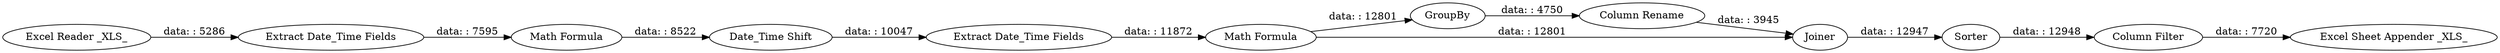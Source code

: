 digraph {
	"5789041057904036672_2" [label="Extract Date_Time Fields"]
	"5789041057904036672_9" [label=GroupBy]
	"5789041057904036672_8" [label="Math Formula"]
	"5789041057904036672_11" [label=Joiner]
	"5789041057904036672_6" [label="Extract Date_Time Fields"]
	"5789041057904036672_1" [label="Excel Reader _XLS_"]
	"5789041057904036672_10" [label="Column Rename"]
	"5789041057904036672_5" [label="Date_Time Shift"]
	"5789041057904036672_12" [label=Sorter]
	"5789041057904036672_14" [label="Excel Sheet Appender _XLS_"]
	"5789041057904036672_13" [label="Column Filter"]
	"5789041057904036672_7" [label="Math Formula"]
	"5789041057904036672_7" -> "5789041057904036672_5" [label="data: : 8522"]
	"5789041057904036672_9" -> "5789041057904036672_10" [label="data: : 4750"]
	"5789041057904036672_8" -> "5789041057904036672_9" [label="data: : 12801"]
	"5789041057904036672_10" -> "5789041057904036672_11" [label="data: : 3945"]
	"5789041057904036672_8" -> "5789041057904036672_11" [label="data: : 12801"]
	"5789041057904036672_13" -> "5789041057904036672_14" [label="data: : 7720"]
	"5789041057904036672_11" -> "5789041057904036672_12" [label="data: : 12947"]
	"5789041057904036672_5" -> "5789041057904036672_6" [label="data: : 10047"]
	"5789041057904036672_12" -> "5789041057904036672_13" [label="data: : 12948"]
	"5789041057904036672_2" -> "5789041057904036672_7" [label="data: : 7595"]
	"5789041057904036672_6" -> "5789041057904036672_8" [label="data: : 11872"]
	"5789041057904036672_1" -> "5789041057904036672_2" [label="data: : 5286"]
	rankdir=LR
}
